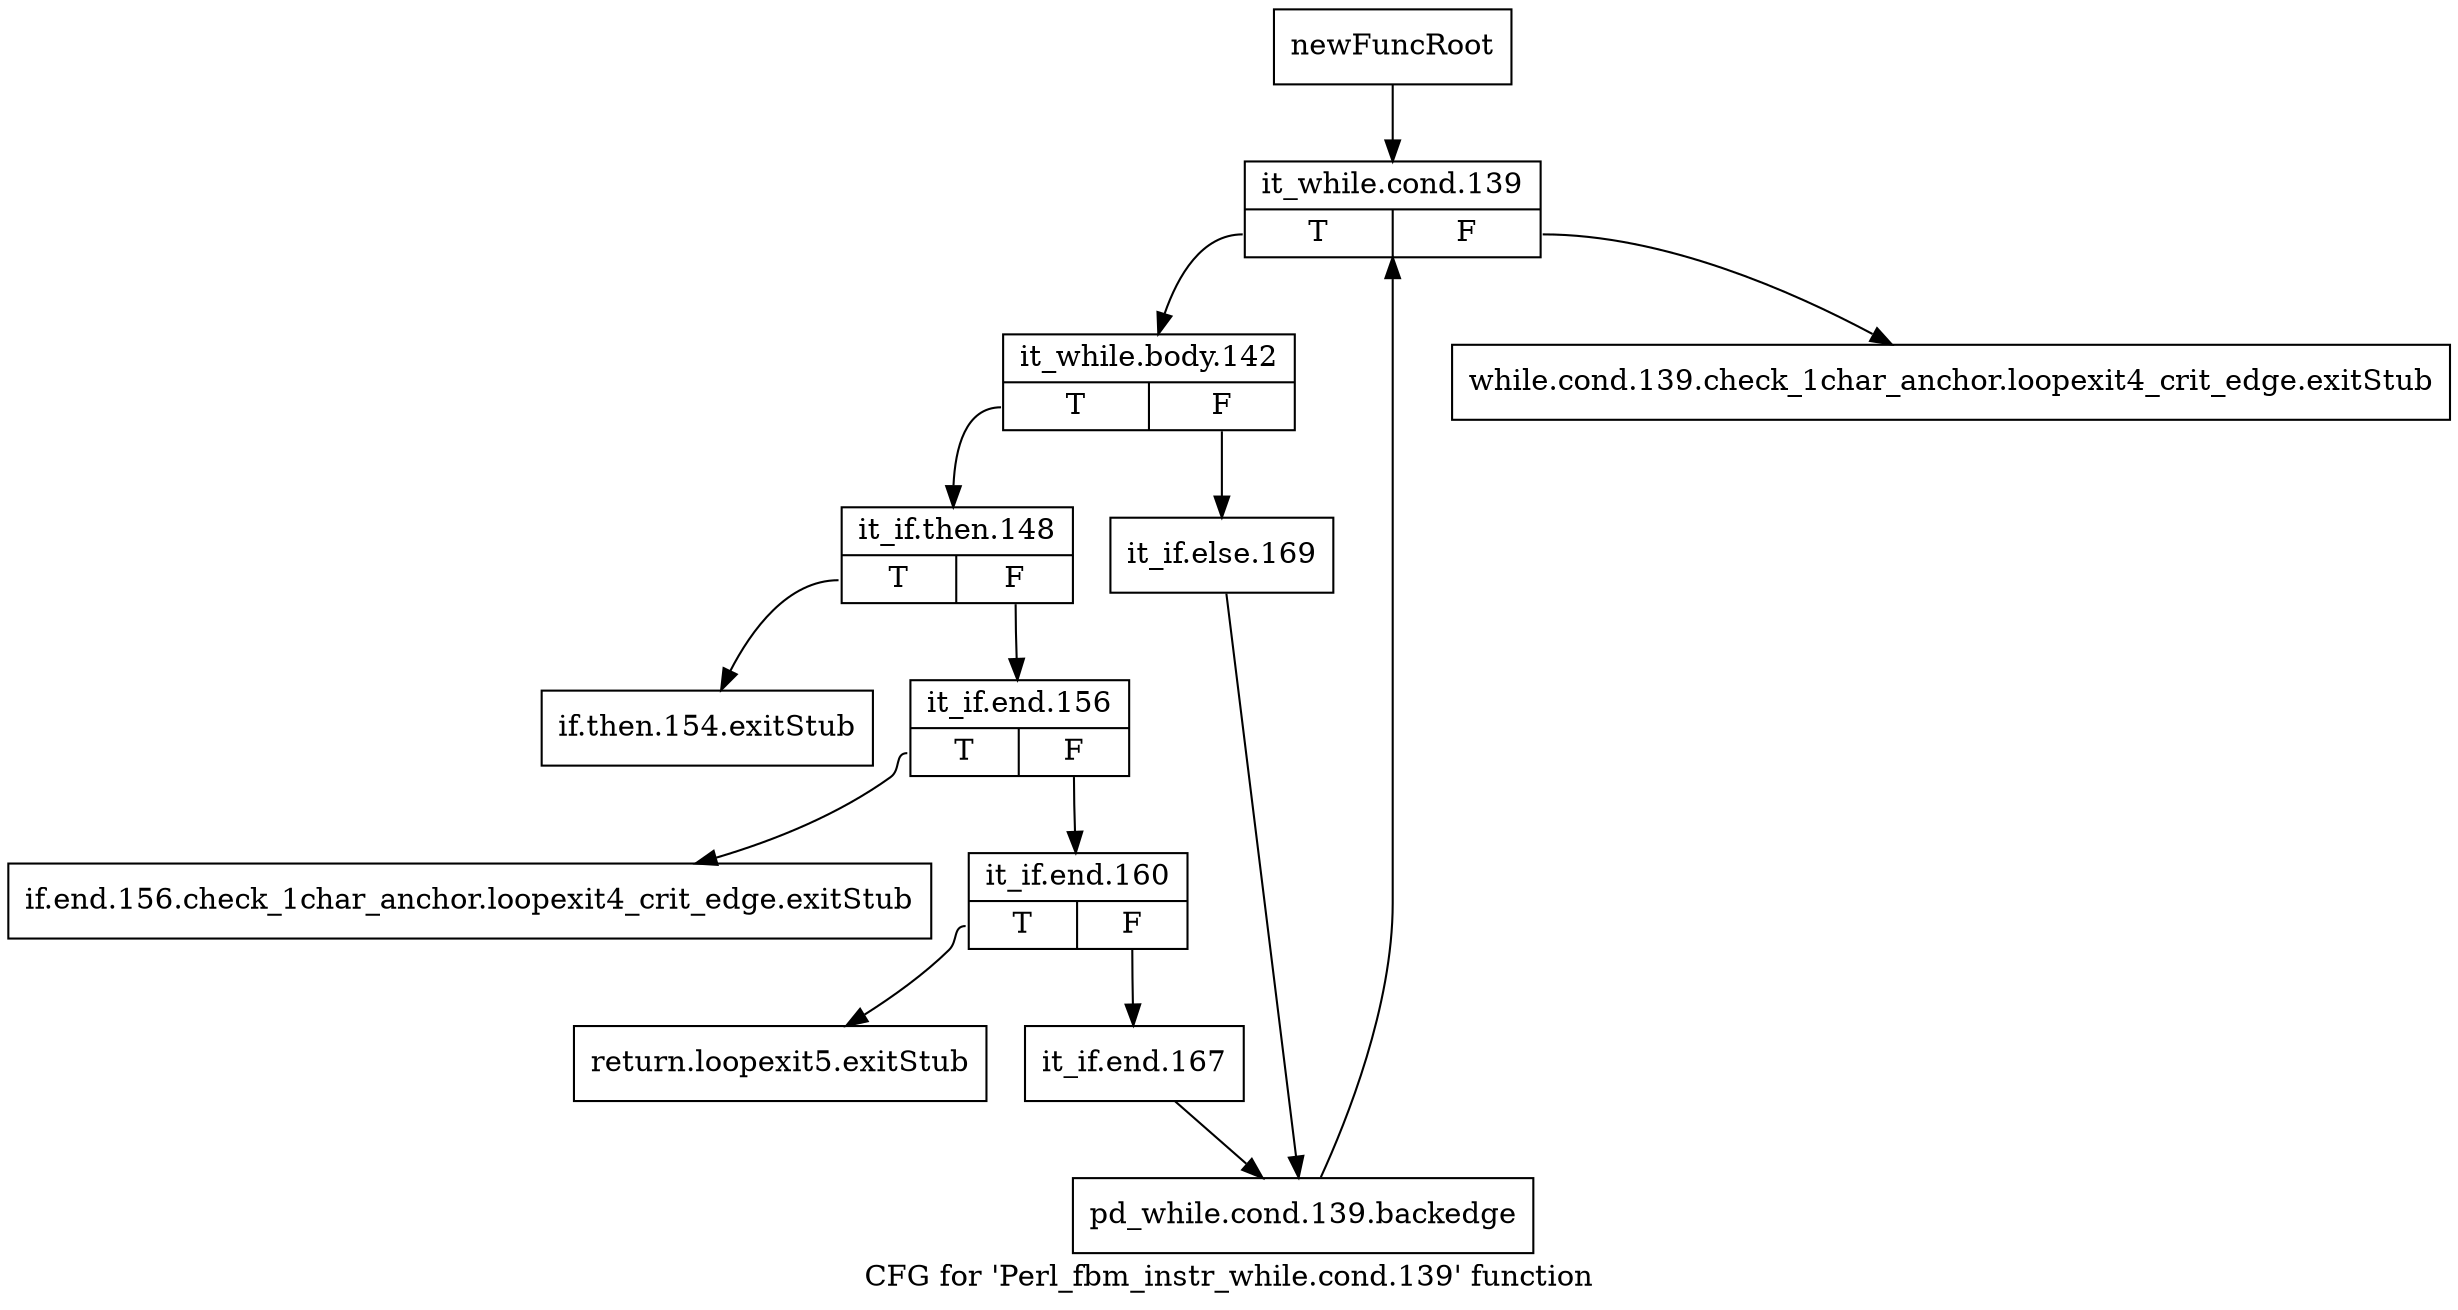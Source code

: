 digraph "CFG for 'Perl_fbm_instr_while.cond.139' function" {
	label="CFG for 'Perl_fbm_instr_while.cond.139' function";

	Node0x580a9a0 [shape=record,label="{newFuncRoot}"];
	Node0x580a9a0 -> Node0x580ab30;
	Node0x580a9f0 [shape=record,label="{while.cond.139.check_1char_anchor.loopexit4_crit_edge.exitStub}"];
	Node0x580aa40 [shape=record,label="{if.then.154.exitStub}"];
	Node0x580aa90 [shape=record,label="{if.end.156.check_1char_anchor.loopexit4_crit_edge.exitStub}"];
	Node0x580aae0 [shape=record,label="{return.loopexit5.exitStub}"];
	Node0x580ab30 [shape=record,label="{it_while.cond.139|{<s0>T|<s1>F}}"];
	Node0x580ab30:s0 -> Node0x580ab80;
	Node0x580ab30:s1 -> Node0x580a9f0;
	Node0x580ab80 [shape=record,label="{it_while.body.142|{<s0>T|<s1>F}}"];
	Node0x580ab80:s0 -> Node0x580ac20;
	Node0x580ab80:s1 -> Node0x580abd0;
	Node0x580abd0 [shape=record,label="{it_if.else.169}"];
	Node0x580abd0 -> Node0x580ad60;
	Node0x580ac20 [shape=record,label="{it_if.then.148|{<s0>T|<s1>F}}"];
	Node0x580ac20:s0 -> Node0x580aa40;
	Node0x580ac20:s1 -> Node0x580ac70;
	Node0x580ac70 [shape=record,label="{it_if.end.156|{<s0>T|<s1>F}}"];
	Node0x580ac70:s0 -> Node0x580aa90;
	Node0x580ac70:s1 -> Node0x580acc0;
	Node0x580acc0 [shape=record,label="{it_if.end.160|{<s0>T|<s1>F}}"];
	Node0x580acc0:s0 -> Node0x580aae0;
	Node0x580acc0:s1 -> Node0x580ad10;
	Node0x580ad10 [shape=record,label="{it_if.end.167}"];
	Node0x580ad10 -> Node0x580ad60;
	Node0x580ad60 [shape=record,label="{pd_while.cond.139.backedge}"];
	Node0x580ad60 -> Node0x580ab30;
}
